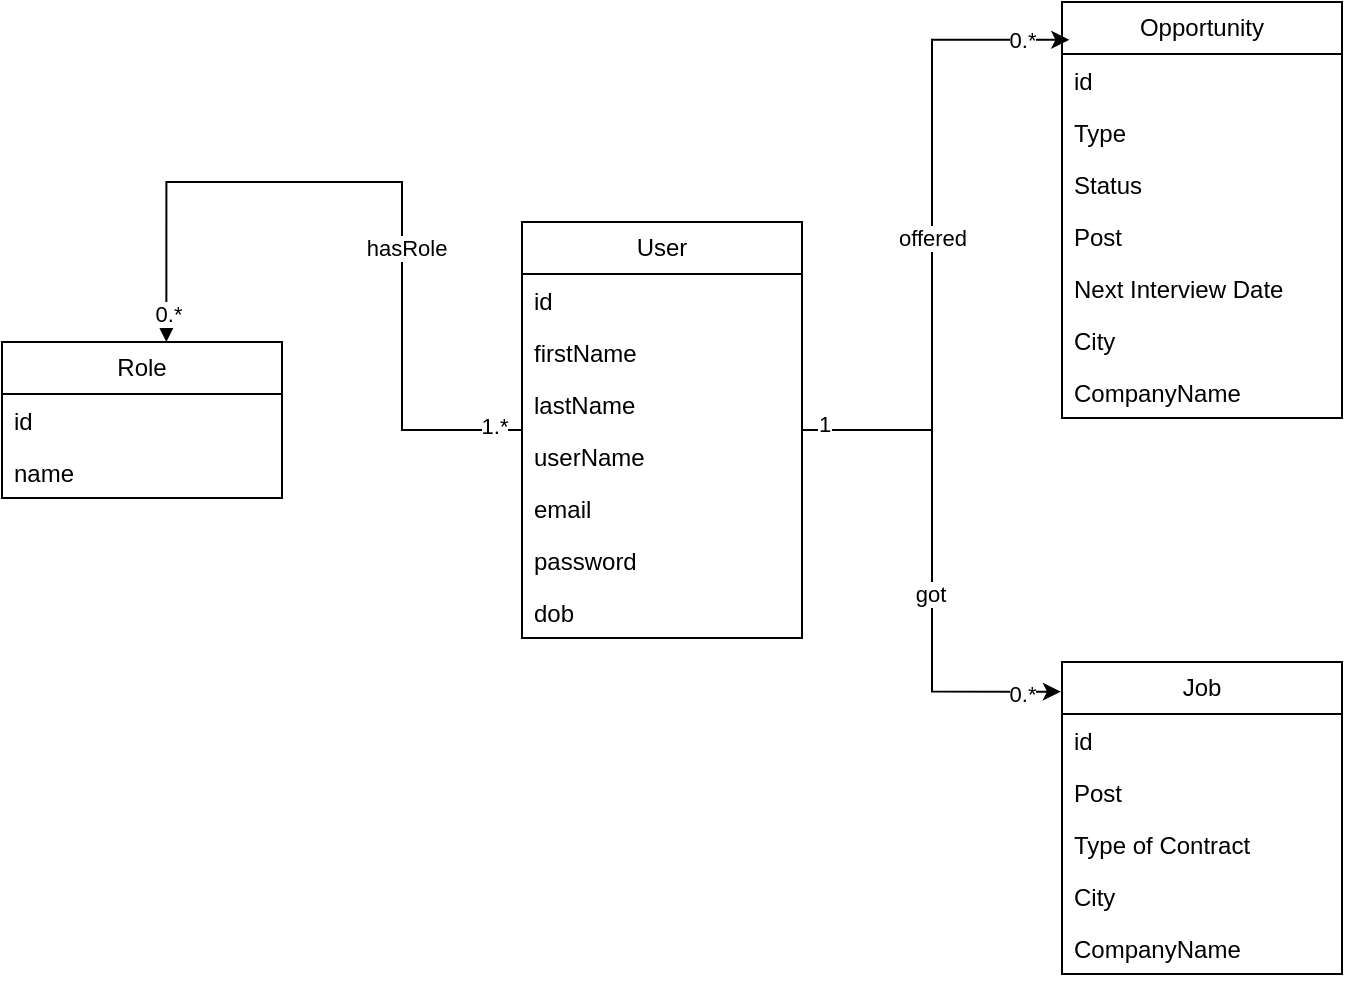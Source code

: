 <mxfile version="26.0.4">
  <diagram id="C5RBs43oDa-KdzZeNtuy" name="Page-1">
    <mxGraphModel dx="1435" dy="1100" grid="1" gridSize="10" guides="1" tooltips="1" connect="1" arrows="1" fold="1" page="0" pageScale="1" pageWidth="827" pageHeight="1169" math="0" shadow="0">
      <root>
        <mxCell id="WIyWlLk6GJQsqaUBKTNV-0" />
        <mxCell id="WIyWlLk6GJQsqaUBKTNV-1" parent="WIyWlLk6GJQsqaUBKTNV-0" />
        <mxCell id="kzCMT270RWUkWL53dk4H-0" value="User" style="swimlane;fontStyle=0;childLayout=stackLayout;horizontal=1;startSize=26;fillColor=none;horizontalStack=0;resizeParent=1;resizeParentMax=0;resizeLast=0;collapsible=1;marginBottom=0;whiteSpace=wrap;html=1;" vertex="1" parent="WIyWlLk6GJQsqaUBKTNV-1">
          <mxGeometry x="100" y="80" width="140" height="208" as="geometry" />
        </mxCell>
        <mxCell id="kzCMT270RWUkWL53dk4H-1" value="id" style="text;strokeColor=none;fillColor=none;align=left;verticalAlign=top;spacingLeft=4;spacingRight=4;overflow=hidden;rotatable=0;points=[[0,0.5],[1,0.5]];portConstraint=eastwest;whiteSpace=wrap;html=1;" vertex="1" parent="kzCMT270RWUkWL53dk4H-0">
          <mxGeometry y="26" width="140" height="26" as="geometry" />
        </mxCell>
        <mxCell id="kzCMT270RWUkWL53dk4H-2" value="firstName" style="text;strokeColor=none;fillColor=none;align=left;verticalAlign=top;spacingLeft=4;spacingRight=4;overflow=hidden;rotatable=0;points=[[0,0.5],[1,0.5]];portConstraint=eastwest;whiteSpace=wrap;html=1;" vertex="1" parent="kzCMT270RWUkWL53dk4H-0">
          <mxGeometry y="52" width="140" height="26" as="geometry" />
        </mxCell>
        <mxCell id="kzCMT270RWUkWL53dk4H-3" value="lastName" style="text;strokeColor=none;fillColor=none;align=left;verticalAlign=top;spacingLeft=4;spacingRight=4;overflow=hidden;rotatable=0;points=[[0,0.5],[1,0.5]];portConstraint=eastwest;whiteSpace=wrap;html=1;" vertex="1" parent="kzCMT270RWUkWL53dk4H-0">
          <mxGeometry y="78" width="140" height="26" as="geometry" />
        </mxCell>
        <mxCell id="kzCMT270RWUkWL53dk4H-8" value="userName" style="text;strokeColor=none;fillColor=none;align=left;verticalAlign=top;spacingLeft=4;spacingRight=4;overflow=hidden;rotatable=0;points=[[0,0.5],[1,0.5]];portConstraint=eastwest;whiteSpace=wrap;html=1;" vertex="1" parent="kzCMT270RWUkWL53dk4H-0">
          <mxGeometry y="104" width="140" height="26" as="geometry" />
        </mxCell>
        <mxCell id="kzCMT270RWUkWL53dk4H-9" value="email" style="text;strokeColor=none;fillColor=none;align=left;verticalAlign=top;spacingLeft=4;spacingRight=4;overflow=hidden;rotatable=0;points=[[0,0.5],[1,0.5]];portConstraint=eastwest;whiteSpace=wrap;html=1;" vertex="1" parent="kzCMT270RWUkWL53dk4H-0">
          <mxGeometry y="130" width="140" height="26" as="geometry" />
        </mxCell>
        <mxCell id="kzCMT270RWUkWL53dk4H-10" value="password" style="text;strokeColor=none;fillColor=none;align=left;verticalAlign=top;spacingLeft=4;spacingRight=4;overflow=hidden;rotatable=0;points=[[0,0.5],[1,0.5]];portConstraint=eastwest;whiteSpace=wrap;html=1;" vertex="1" parent="kzCMT270RWUkWL53dk4H-0">
          <mxGeometry y="156" width="140" height="26" as="geometry" />
        </mxCell>
        <mxCell id="kzCMT270RWUkWL53dk4H-11" value="dob" style="text;strokeColor=none;fillColor=none;align=left;verticalAlign=top;spacingLeft=4;spacingRight=4;overflow=hidden;rotatable=0;points=[[0,0.5],[1,0.5]];portConstraint=eastwest;whiteSpace=wrap;html=1;" vertex="1" parent="kzCMT270RWUkWL53dk4H-0">
          <mxGeometry y="182" width="140" height="26" as="geometry" />
        </mxCell>
        <mxCell id="kzCMT270RWUkWL53dk4H-4" value="Opportunity" style="swimlane;fontStyle=0;childLayout=stackLayout;horizontal=1;startSize=26;fillColor=none;horizontalStack=0;resizeParent=1;resizeParentMax=0;resizeLast=0;collapsible=1;marginBottom=0;whiteSpace=wrap;html=1;" vertex="1" parent="WIyWlLk6GJQsqaUBKTNV-1">
          <mxGeometry x="370" y="-30" width="140" height="208" as="geometry" />
        </mxCell>
        <mxCell id="kzCMT270RWUkWL53dk4H-5" value="id" style="text;strokeColor=none;fillColor=none;align=left;verticalAlign=top;spacingLeft=4;spacingRight=4;overflow=hidden;rotatable=0;points=[[0,0.5],[1,0.5]];portConstraint=eastwest;whiteSpace=wrap;html=1;" vertex="1" parent="kzCMT270RWUkWL53dk4H-4">
          <mxGeometry y="26" width="140" height="26" as="geometry" />
        </mxCell>
        <mxCell id="kzCMT270RWUkWL53dk4H-6" value="Type" style="text;strokeColor=none;fillColor=none;align=left;verticalAlign=top;spacingLeft=4;spacingRight=4;overflow=hidden;rotatable=0;points=[[0,0.5],[1,0.5]];portConstraint=eastwest;whiteSpace=wrap;html=1;" vertex="1" parent="kzCMT270RWUkWL53dk4H-4">
          <mxGeometry y="52" width="140" height="26" as="geometry" />
        </mxCell>
        <mxCell id="kzCMT270RWUkWL53dk4H-19" value="Status" style="text;strokeColor=none;fillColor=none;align=left;verticalAlign=top;spacingLeft=4;spacingRight=4;overflow=hidden;rotatable=0;points=[[0,0.5],[1,0.5]];portConstraint=eastwest;whiteSpace=wrap;html=1;" vertex="1" parent="kzCMT270RWUkWL53dk4H-4">
          <mxGeometry y="78" width="140" height="26" as="geometry" />
        </mxCell>
        <mxCell id="kzCMT270RWUkWL53dk4H-27" value="Post" style="text;strokeColor=none;fillColor=none;align=left;verticalAlign=top;spacingLeft=4;spacingRight=4;overflow=hidden;rotatable=0;points=[[0,0.5],[1,0.5]];portConstraint=eastwest;whiteSpace=wrap;html=1;" vertex="1" parent="kzCMT270RWUkWL53dk4H-4">
          <mxGeometry y="104" width="140" height="26" as="geometry" />
        </mxCell>
        <mxCell id="kzCMT270RWUkWL53dk4H-20" value="Next Interview Date" style="text;strokeColor=none;fillColor=none;align=left;verticalAlign=top;spacingLeft=4;spacingRight=4;overflow=hidden;rotatable=0;points=[[0,0.5],[1,0.5]];portConstraint=eastwest;whiteSpace=wrap;html=1;" vertex="1" parent="kzCMT270RWUkWL53dk4H-4">
          <mxGeometry y="130" width="140" height="26" as="geometry" />
        </mxCell>
        <mxCell id="kzCMT270RWUkWL53dk4H-32" value="City" style="text;strokeColor=none;fillColor=none;align=left;verticalAlign=top;spacingLeft=4;spacingRight=4;overflow=hidden;rotatable=0;points=[[0,0.5],[1,0.5]];portConstraint=eastwest;whiteSpace=wrap;html=1;" vertex="1" parent="kzCMT270RWUkWL53dk4H-4">
          <mxGeometry y="156" width="140" height="26" as="geometry" />
        </mxCell>
        <mxCell id="kzCMT270RWUkWL53dk4H-34" value="CompanyName" style="text;strokeColor=none;fillColor=none;align=left;verticalAlign=top;spacingLeft=4;spacingRight=4;overflow=hidden;rotatable=0;points=[[0,0.5],[1,0.5]];portConstraint=eastwest;whiteSpace=wrap;html=1;" vertex="1" parent="kzCMT270RWUkWL53dk4H-4">
          <mxGeometry y="182" width="140" height="26" as="geometry" />
        </mxCell>
        <mxCell id="kzCMT270RWUkWL53dk4H-22" value="Job" style="swimlane;fontStyle=0;childLayout=stackLayout;horizontal=1;startSize=26;fillColor=none;horizontalStack=0;resizeParent=1;resizeParentMax=0;resizeLast=0;collapsible=1;marginBottom=0;whiteSpace=wrap;html=1;" vertex="1" parent="WIyWlLk6GJQsqaUBKTNV-1">
          <mxGeometry x="370" y="300" width="140" height="156" as="geometry" />
        </mxCell>
        <mxCell id="kzCMT270RWUkWL53dk4H-23" value="id" style="text;strokeColor=none;fillColor=none;align=left;verticalAlign=top;spacingLeft=4;spacingRight=4;overflow=hidden;rotatable=0;points=[[0,0.5],[1,0.5]];portConstraint=eastwest;whiteSpace=wrap;html=1;" vertex="1" parent="kzCMT270RWUkWL53dk4H-22">
          <mxGeometry y="26" width="140" height="26" as="geometry" />
        </mxCell>
        <mxCell id="kzCMT270RWUkWL53dk4H-24" value="Post" style="text;strokeColor=none;fillColor=none;align=left;verticalAlign=top;spacingLeft=4;spacingRight=4;overflow=hidden;rotatable=0;points=[[0,0.5],[1,0.5]];portConstraint=eastwest;whiteSpace=wrap;html=1;" vertex="1" parent="kzCMT270RWUkWL53dk4H-22">
          <mxGeometry y="52" width="140" height="26" as="geometry" />
        </mxCell>
        <mxCell id="kzCMT270RWUkWL53dk4H-25" value="Type of Contract" style="text;strokeColor=none;fillColor=none;align=left;verticalAlign=top;spacingLeft=4;spacingRight=4;overflow=hidden;rotatable=0;points=[[0,0.5],[1,0.5]];portConstraint=eastwest;whiteSpace=wrap;html=1;" vertex="1" parent="kzCMT270RWUkWL53dk4H-22">
          <mxGeometry y="78" width="140" height="26" as="geometry" />
        </mxCell>
        <mxCell id="kzCMT270RWUkWL53dk4H-33" value="City" style="text;strokeColor=none;fillColor=none;align=left;verticalAlign=top;spacingLeft=4;spacingRight=4;overflow=hidden;rotatable=0;points=[[0,0.5],[1,0.5]];portConstraint=eastwest;whiteSpace=wrap;html=1;" vertex="1" parent="kzCMT270RWUkWL53dk4H-22">
          <mxGeometry y="104" width="140" height="26" as="geometry" />
        </mxCell>
        <mxCell id="kzCMT270RWUkWL53dk4H-35" value="CompanyName" style="text;strokeColor=none;fillColor=none;align=left;verticalAlign=top;spacingLeft=4;spacingRight=4;overflow=hidden;rotatable=0;points=[[0,0.5],[1,0.5]];portConstraint=eastwest;whiteSpace=wrap;html=1;" vertex="1" parent="kzCMT270RWUkWL53dk4H-22">
          <mxGeometry y="130" width="140" height="26" as="geometry" />
        </mxCell>
        <mxCell id="kzCMT270RWUkWL53dk4H-28" value="Role" style="swimlane;fontStyle=0;childLayout=stackLayout;horizontal=1;startSize=26;fillColor=none;horizontalStack=0;resizeParent=1;resizeParentMax=0;resizeLast=0;collapsible=1;marginBottom=0;whiteSpace=wrap;html=1;" vertex="1" parent="WIyWlLk6GJQsqaUBKTNV-1">
          <mxGeometry x="-160" y="140" width="140" height="78" as="geometry" />
        </mxCell>
        <mxCell id="kzCMT270RWUkWL53dk4H-29" value="id" style="text;strokeColor=none;fillColor=none;align=left;verticalAlign=top;spacingLeft=4;spacingRight=4;overflow=hidden;rotatable=0;points=[[0,0.5],[1,0.5]];portConstraint=eastwest;whiteSpace=wrap;html=1;" vertex="1" parent="kzCMT270RWUkWL53dk4H-28">
          <mxGeometry y="26" width="140" height="26" as="geometry" />
        </mxCell>
        <mxCell id="kzCMT270RWUkWL53dk4H-30" value="name" style="text;strokeColor=none;fillColor=none;align=left;verticalAlign=top;spacingLeft=4;spacingRight=4;overflow=hidden;rotatable=0;points=[[0,0.5],[1,0.5]];portConstraint=eastwest;whiteSpace=wrap;html=1;" vertex="1" parent="kzCMT270RWUkWL53dk4H-28">
          <mxGeometry y="52" width="140" height="26" as="geometry" />
        </mxCell>
        <mxCell id="kzCMT270RWUkWL53dk4H-39" style="edgeStyle=orthogonalEdgeStyle;rounded=0;orthogonalLoop=1;jettySize=auto;html=1;entryX=0.587;entryY=0;entryDx=0;entryDy=0;entryPerimeter=0;" edge="1" parent="WIyWlLk6GJQsqaUBKTNV-1" source="kzCMT270RWUkWL53dk4H-0" target="kzCMT270RWUkWL53dk4H-28">
          <mxGeometry relative="1" as="geometry" />
        </mxCell>
        <mxCell id="kzCMT270RWUkWL53dk4H-40" value="hasRole" style="edgeLabel;html=1;align=center;verticalAlign=middle;resizable=0;points=[];" vertex="1" connectable="0" parent="kzCMT270RWUkWL53dk4H-39">
          <mxGeometry x="-0.206" y="-2" relative="1" as="geometry">
            <mxPoint as="offset" />
          </mxGeometry>
        </mxCell>
        <mxCell id="kzCMT270RWUkWL53dk4H-41" value="1.*" style="edgeLabel;html=1;align=center;verticalAlign=middle;resizable=0;points=[];" vertex="1" connectable="0" parent="kzCMT270RWUkWL53dk4H-39">
          <mxGeometry x="-0.923" y="-2" relative="1" as="geometry">
            <mxPoint as="offset" />
          </mxGeometry>
        </mxCell>
        <mxCell id="kzCMT270RWUkWL53dk4H-42" value="0.*" style="edgeLabel;html=1;align=center;verticalAlign=middle;resizable=0;points=[];" vertex="1" connectable="0" parent="kzCMT270RWUkWL53dk4H-39">
          <mxGeometry x="0.925" y="1" relative="1" as="geometry">
            <mxPoint as="offset" />
          </mxGeometry>
        </mxCell>
        <mxCell id="kzCMT270RWUkWL53dk4H-43" style="edgeStyle=orthogonalEdgeStyle;rounded=0;orthogonalLoop=1;jettySize=auto;html=1;entryX=0.026;entryY=0.091;entryDx=0;entryDy=0;entryPerimeter=0;" edge="1" parent="WIyWlLk6GJQsqaUBKTNV-1" source="kzCMT270RWUkWL53dk4H-0" target="kzCMT270RWUkWL53dk4H-4">
          <mxGeometry relative="1" as="geometry" />
        </mxCell>
        <mxCell id="kzCMT270RWUkWL53dk4H-44" value="offered" style="edgeLabel;html=1;align=center;verticalAlign=middle;resizable=0;points=[];" vertex="1" connectable="0" parent="kzCMT270RWUkWL53dk4H-43">
          <mxGeometry x="-0.021" relative="1" as="geometry">
            <mxPoint as="offset" />
          </mxGeometry>
        </mxCell>
        <mxCell id="kzCMT270RWUkWL53dk4H-48" value="0.*" style="edgeLabel;html=1;align=center;verticalAlign=middle;resizable=0;points=[];" vertex="1" connectable="0" parent="kzCMT270RWUkWL53dk4H-43">
          <mxGeometry x="0.853" relative="1" as="geometry">
            <mxPoint as="offset" />
          </mxGeometry>
        </mxCell>
        <mxCell id="kzCMT270RWUkWL53dk4H-45" style="edgeStyle=orthogonalEdgeStyle;rounded=0;orthogonalLoop=1;jettySize=auto;html=1;entryX=-0.004;entryY=0.095;entryDx=0;entryDy=0;entryPerimeter=0;" edge="1" parent="WIyWlLk6GJQsqaUBKTNV-1" source="kzCMT270RWUkWL53dk4H-0" target="kzCMT270RWUkWL53dk4H-22">
          <mxGeometry relative="1" as="geometry" />
        </mxCell>
        <mxCell id="kzCMT270RWUkWL53dk4H-46" value="got" style="edgeLabel;html=1;align=center;verticalAlign=middle;resizable=0;points=[];" vertex="1" connectable="0" parent="kzCMT270RWUkWL53dk4H-45">
          <mxGeometry x="0.127" y="-1" relative="1" as="geometry">
            <mxPoint as="offset" />
          </mxGeometry>
        </mxCell>
        <mxCell id="kzCMT270RWUkWL53dk4H-47" value="1" style="edgeLabel;html=1;align=center;verticalAlign=middle;resizable=0;points=[];" vertex="1" connectable="0" parent="kzCMT270RWUkWL53dk4H-45">
          <mxGeometry x="-0.914" y="3" relative="1" as="geometry">
            <mxPoint as="offset" />
          </mxGeometry>
        </mxCell>
        <mxCell id="kzCMT270RWUkWL53dk4H-49" value="0.*" style="edgeLabel;html=1;align=center;verticalAlign=middle;resizable=0;points=[];" vertex="1" connectable="0" parent="kzCMT270RWUkWL53dk4H-45">
          <mxGeometry x="0.853" y="-1" relative="1" as="geometry">
            <mxPoint as="offset" />
          </mxGeometry>
        </mxCell>
      </root>
    </mxGraphModel>
  </diagram>
</mxfile>
